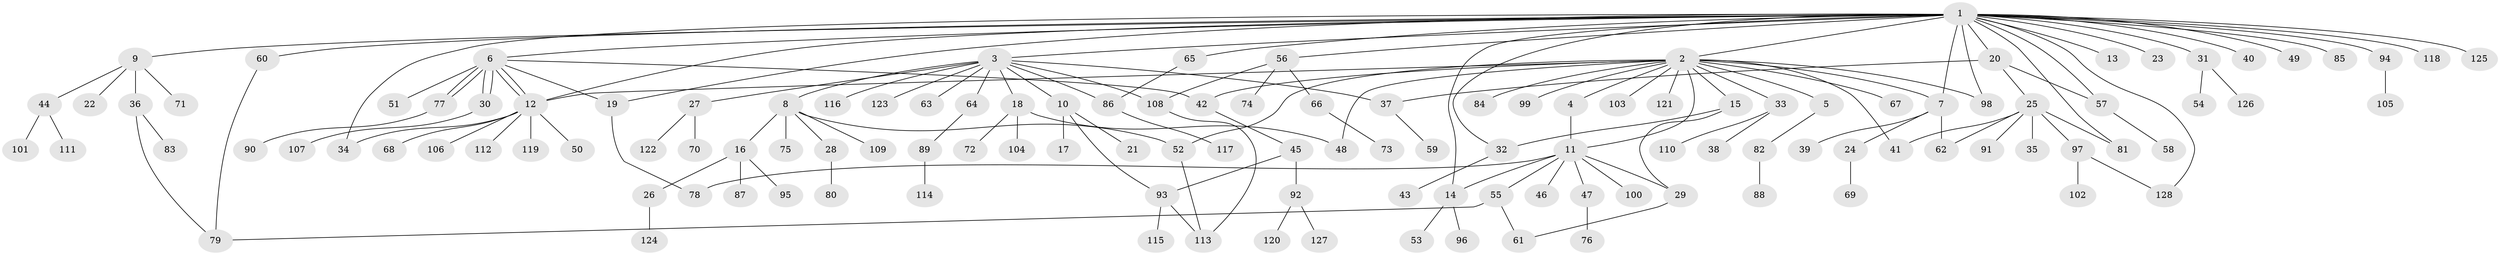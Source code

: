// coarse degree distribution, {3: 0.13333333333333333, 1: 0.45555555555555555, 2: 0.2777777777777778, 9: 0.011111111111111112, 6: 0.022222222222222223, 4: 0.03333333333333333, 5: 0.022222222222222223, 11: 0.011111111111111112, 26: 0.011111111111111112, 17: 0.011111111111111112, 8: 0.011111111111111112}
// Generated by graph-tools (version 1.1) at 2025/36/03/04/25 23:36:43]
// undirected, 128 vertices, 158 edges
graph export_dot {
  node [color=gray90,style=filled];
  1;
  2;
  3;
  4;
  5;
  6;
  7;
  8;
  9;
  10;
  11;
  12;
  13;
  14;
  15;
  16;
  17;
  18;
  19;
  20;
  21;
  22;
  23;
  24;
  25;
  26;
  27;
  28;
  29;
  30;
  31;
  32;
  33;
  34;
  35;
  36;
  37;
  38;
  39;
  40;
  41;
  42;
  43;
  44;
  45;
  46;
  47;
  48;
  49;
  50;
  51;
  52;
  53;
  54;
  55;
  56;
  57;
  58;
  59;
  60;
  61;
  62;
  63;
  64;
  65;
  66;
  67;
  68;
  69;
  70;
  71;
  72;
  73;
  74;
  75;
  76;
  77;
  78;
  79;
  80;
  81;
  82;
  83;
  84;
  85;
  86;
  87;
  88;
  89;
  90;
  91;
  92;
  93;
  94;
  95;
  96;
  97;
  98;
  99;
  100;
  101;
  102;
  103;
  104;
  105;
  106;
  107;
  108;
  109;
  110;
  111;
  112;
  113;
  114;
  115;
  116;
  117;
  118;
  119;
  120;
  121;
  122;
  123;
  124;
  125;
  126;
  127;
  128;
  1 -- 2;
  1 -- 3;
  1 -- 6;
  1 -- 7;
  1 -- 9;
  1 -- 12;
  1 -- 13;
  1 -- 14;
  1 -- 19;
  1 -- 20;
  1 -- 23;
  1 -- 31;
  1 -- 32;
  1 -- 34;
  1 -- 40;
  1 -- 49;
  1 -- 56;
  1 -- 57;
  1 -- 60;
  1 -- 65;
  1 -- 81;
  1 -- 85;
  1 -- 94;
  1 -- 98;
  1 -- 118;
  1 -- 125;
  1 -- 128;
  2 -- 4;
  2 -- 5;
  2 -- 7;
  2 -- 11;
  2 -- 12;
  2 -- 15;
  2 -- 33;
  2 -- 41;
  2 -- 42;
  2 -- 48;
  2 -- 52;
  2 -- 67;
  2 -- 84;
  2 -- 98;
  2 -- 99;
  2 -- 103;
  2 -- 121;
  3 -- 8;
  3 -- 10;
  3 -- 18;
  3 -- 27;
  3 -- 37;
  3 -- 63;
  3 -- 64;
  3 -- 86;
  3 -- 108;
  3 -- 116;
  3 -- 123;
  4 -- 11;
  5 -- 82;
  6 -- 12;
  6 -- 12;
  6 -- 19;
  6 -- 30;
  6 -- 30;
  6 -- 42;
  6 -- 51;
  6 -- 77;
  6 -- 77;
  7 -- 24;
  7 -- 39;
  7 -- 62;
  8 -- 16;
  8 -- 28;
  8 -- 52;
  8 -- 75;
  8 -- 109;
  9 -- 22;
  9 -- 36;
  9 -- 44;
  9 -- 71;
  10 -- 17;
  10 -- 21;
  10 -- 93;
  11 -- 14;
  11 -- 29;
  11 -- 46;
  11 -- 47;
  11 -- 55;
  11 -- 78;
  11 -- 100;
  12 -- 34;
  12 -- 50;
  12 -- 68;
  12 -- 106;
  12 -- 112;
  12 -- 119;
  14 -- 53;
  14 -- 96;
  15 -- 29;
  15 -- 32;
  16 -- 26;
  16 -- 87;
  16 -- 95;
  18 -- 48;
  18 -- 72;
  18 -- 104;
  19 -- 78;
  20 -- 25;
  20 -- 37;
  20 -- 57;
  24 -- 69;
  25 -- 35;
  25 -- 41;
  25 -- 62;
  25 -- 81;
  25 -- 91;
  25 -- 97;
  26 -- 124;
  27 -- 70;
  27 -- 122;
  28 -- 80;
  29 -- 61;
  30 -- 107;
  31 -- 54;
  31 -- 126;
  32 -- 43;
  33 -- 38;
  33 -- 110;
  36 -- 79;
  36 -- 83;
  37 -- 59;
  42 -- 45;
  44 -- 101;
  44 -- 111;
  45 -- 92;
  45 -- 93;
  47 -- 76;
  52 -- 113;
  55 -- 61;
  55 -- 79;
  56 -- 66;
  56 -- 74;
  56 -- 108;
  57 -- 58;
  60 -- 79;
  64 -- 89;
  65 -- 86;
  66 -- 73;
  77 -- 90;
  82 -- 88;
  86 -- 117;
  89 -- 114;
  92 -- 120;
  92 -- 127;
  93 -- 113;
  93 -- 115;
  94 -- 105;
  97 -- 102;
  97 -- 128;
  108 -- 113;
}
